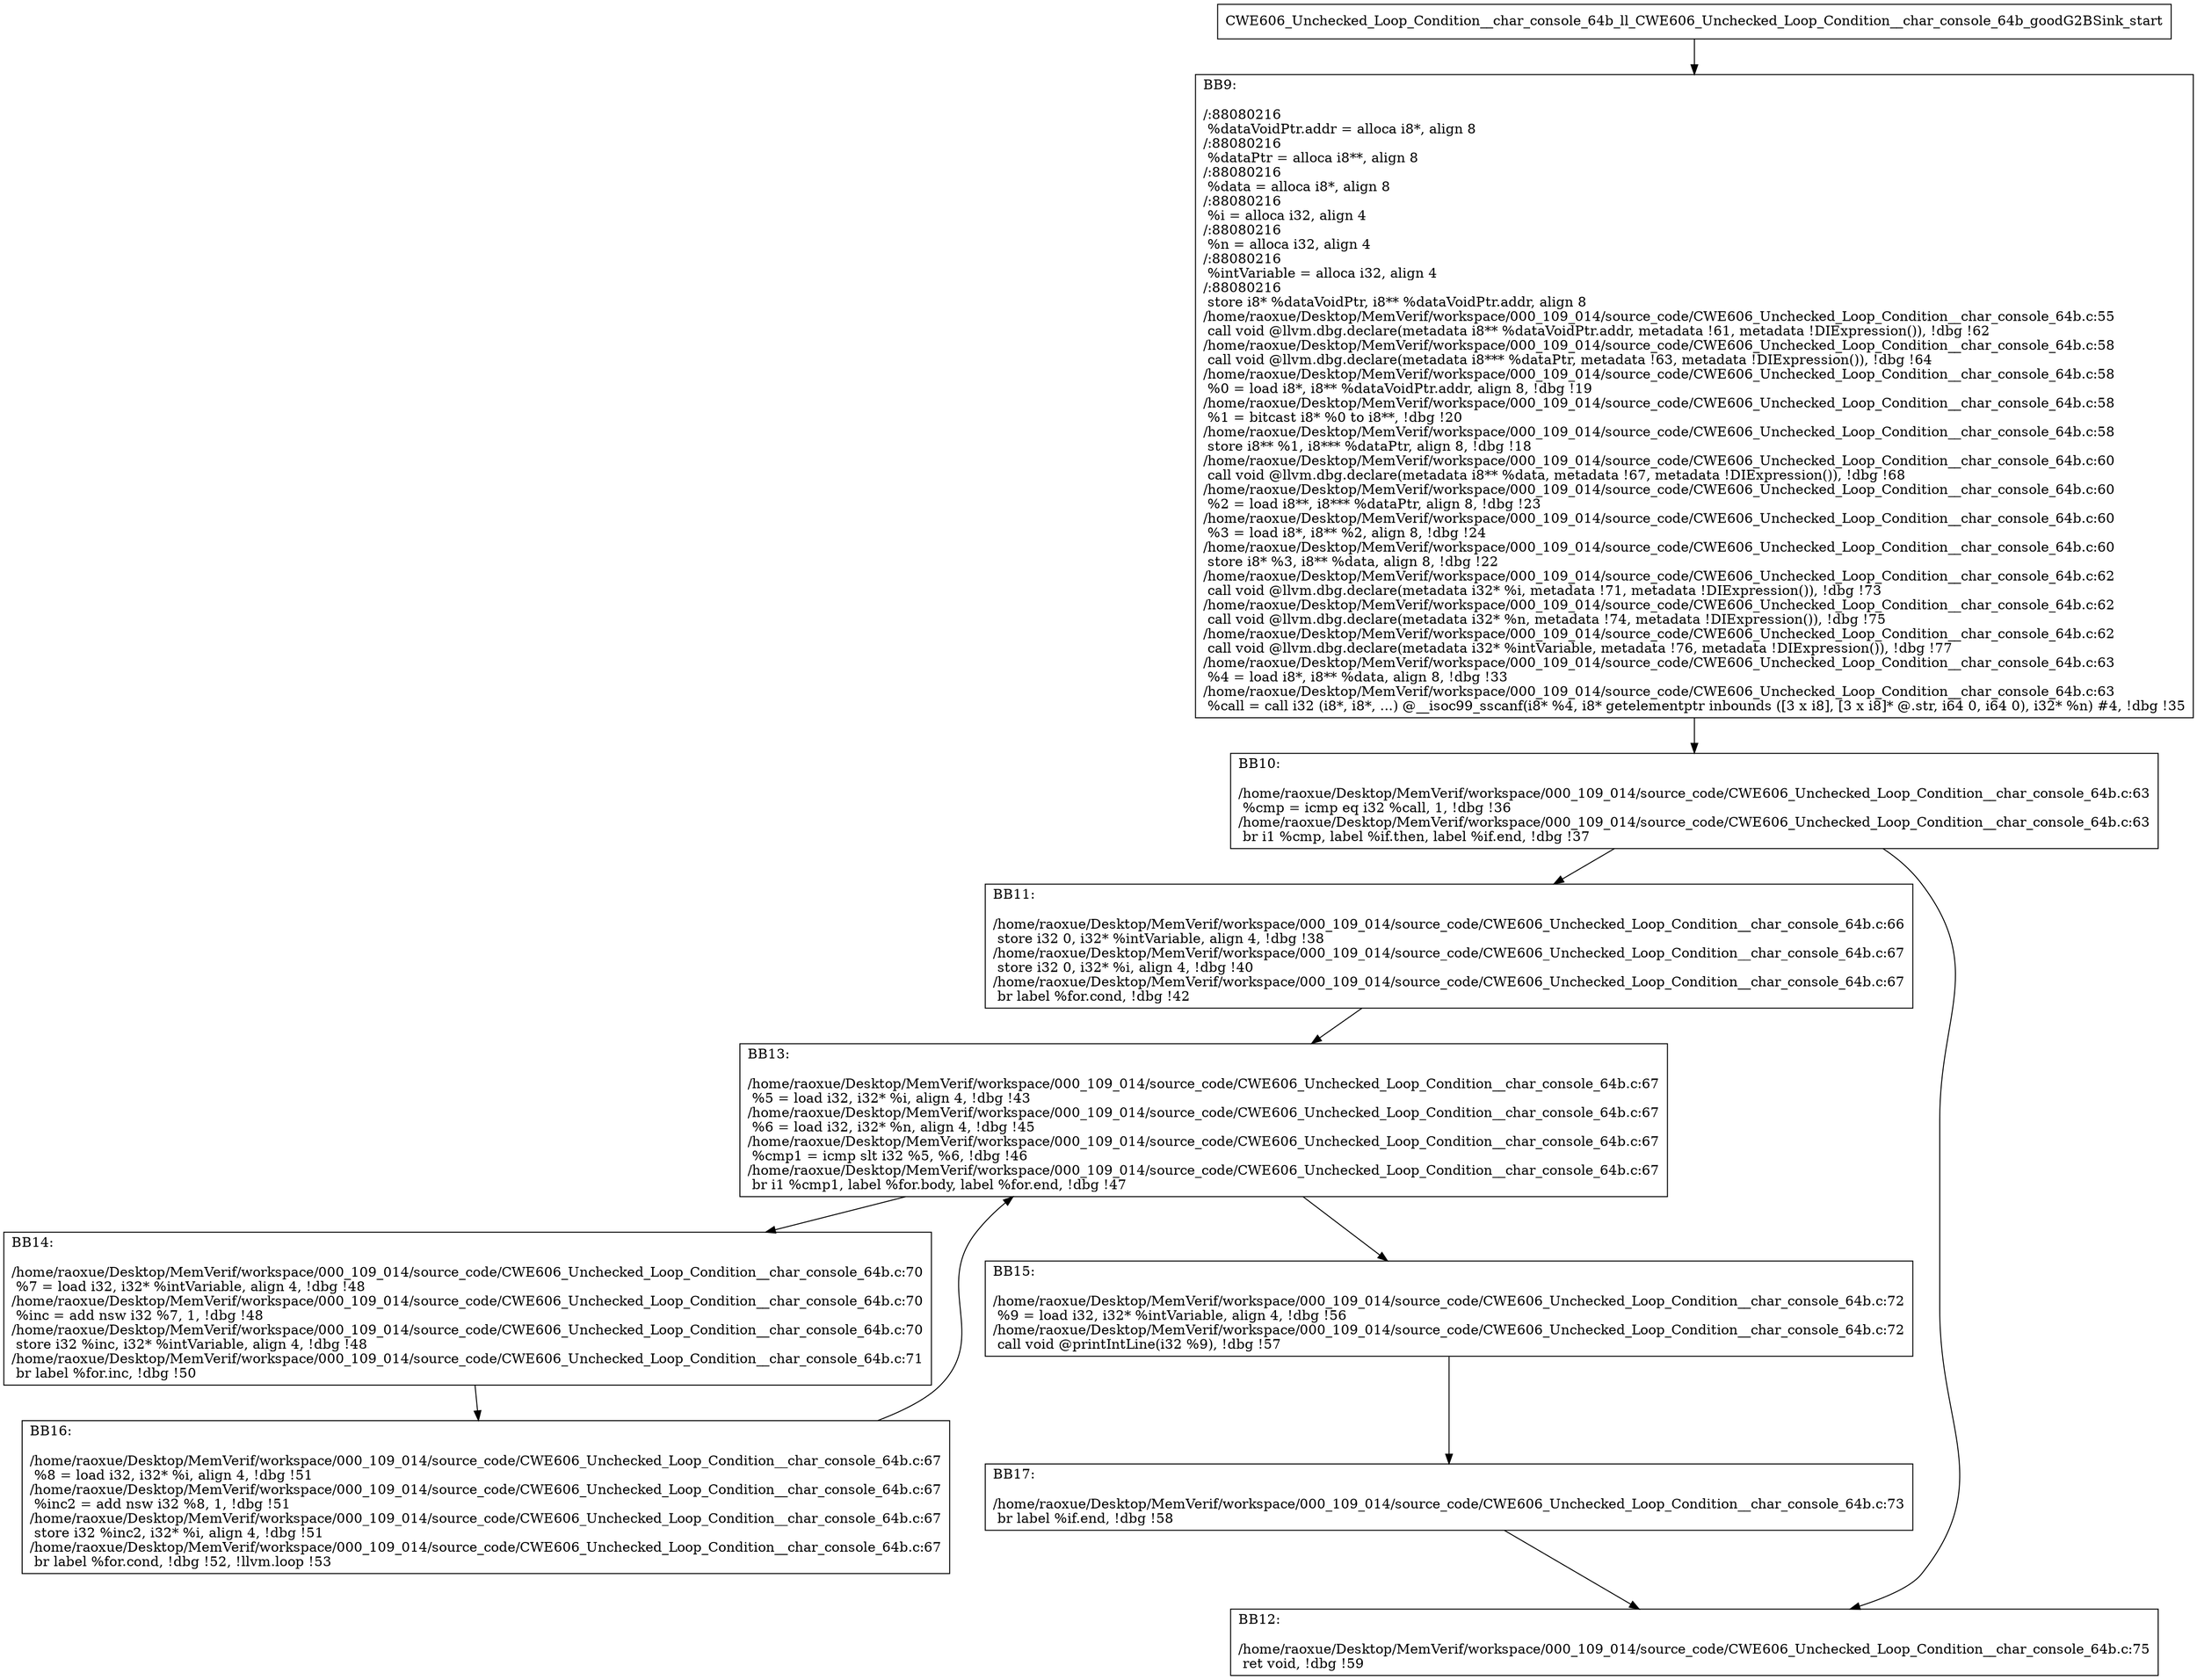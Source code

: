 digraph "CFG for'CWE606_Unchecked_Loop_Condition__char_console_64b_ll_CWE606_Unchecked_Loop_Condition__char_console_64b_goodG2BSink' function" {
	BBCWE606_Unchecked_Loop_Condition__char_console_64b_ll_CWE606_Unchecked_Loop_Condition__char_console_64b_goodG2BSink_start[shape=record,label="{CWE606_Unchecked_Loop_Condition__char_console_64b_ll_CWE606_Unchecked_Loop_Condition__char_console_64b_goodG2BSink_start}"];
	BBCWE606_Unchecked_Loop_Condition__char_console_64b_ll_CWE606_Unchecked_Loop_Condition__char_console_64b_goodG2BSink_start-> CWE606_Unchecked_Loop_Condition__char_console_64b_ll_CWE606_Unchecked_Loop_Condition__char_console_64b_goodG2BSinkBB9;
	CWE606_Unchecked_Loop_Condition__char_console_64b_ll_CWE606_Unchecked_Loop_Condition__char_console_64b_goodG2BSinkBB9 [shape=record, label="{BB9:\l\l/:88080216\l
  %dataVoidPtr.addr = alloca i8*, align 8\l
/:88080216\l
  %dataPtr = alloca i8**, align 8\l
/:88080216\l
  %data = alloca i8*, align 8\l
/:88080216\l
  %i = alloca i32, align 4\l
/:88080216\l
  %n = alloca i32, align 4\l
/:88080216\l
  %intVariable = alloca i32, align 4\l
/:88080216\l
  store i8* %dataVoidPtr, i8** %dataVoidPtr.addr, align 8\l
/home/raoxue/Desktop/MemVerif/workspace/000_109_014/source_code/CWE606_Unchecked_Loop_Condition__char_console_64b.c:55\l
  call void @llvm.dbg.declare(metadata i8** %dataVoidPtr.addr, metadata !61, metadata !DIExpression()), !dbg !62\l
/home/raoxue/Desktop/MemVerif/workspace/000_109_014/source_code/CWE606_Unchecked_Loop_Condition__char_console_64b.c:58\l
  call void @llvm.dbg.declare(metadata i8*** %dataPtr, metadata !63, metadata !DIExpression()), !dbg !64\l
/home/raoxue/Desktop/MemVerif/workspace/000_109_014/source_code/CWE606_Unchecked_Loop_Condition__char_console_64b.c:58\l
  %0 = load i8*, i8** %dataVoidPtr.addr, align 8, !dbg !19\l
/home/raoxue/Desktop/MemVerif/workspace/000_109_014/source_code/CWE606_Unchecked_Loop_Condition__char_console_64b.c:58\l
  %1 = bitcast i8* %0 to i8**, !dbg !20\l
/home/raoxue/Desktop/MemVerif/workspace/000_109_014/source_code/CWE606_Unchecked_Loop_Condition__char_console_64b.c:58\l
  store i8** %1, i8*** %dataPtr, align 8, !dbg !18\l
/home/raoxue/Desktop/MemVerif/workspace/000_109_014/source_code/CWE606_Unchecked_Loop_Condition__char_console_64b.c:60\l
  call void @llvm.dbg.declare(metadata i8** %data, metadata !67, metadata !DIExpression()), !dbg !68\l
/home/raoxue/Desktop/MemVerif/workspace/000_109_014/source_code/CWE606_Unchecked_Loop_Condition__char_console_64b.c:60\l
  %2 = load i8**, i8*** %dataPtr, align 8, !dbg !23\l
/home/raoxue/Desktop/MemVerif/workspace/000_109_014/source_code/CWE606_Unchecked_Loop_Condition__char_console_64b.c:60\l
  %3 = load i8*, i8** %2, align 8, !dbg !24\l
/home/raoxue/Desktop/MemVerif/workspace/000_109_014/source_code/CWE606_Unchecked_Loop_Condition__char_console_64b.c:60\l
  store i8* %3, i8** %data, align 8, !dbg !22\l
/home/raoxue/Desktop/MemVerif/workspace/000_109_014/source_code/CWE606_Unchecked_Loop_Condition__char_console_64b.c:62\l
  call void @llvm.dbg.declare(metadata i32* %i, metadata !71, metadata !DIExpression()), !dbg !73\l
/home/raoxue/Desktop/MemVerif/workspace/000_109_014/source_code/CWE606_Unchecked_Loop_Condition__char_console_64b.c:62\l
  call void @llvm.dbg.declare(metadata i32* %n, metadata !74, metadata !DIExpression()), !dbg !75\l
/home/raoxue/Desktop/MemVerif/workspace/000_109_014/source_code/CWE606_Unchecked_Loop_Condition__char_console_64b.c:62\l
  call void @llvm.dbg.declare(metadata i32* %intVariable, metadata !76, metadata !DIExpression()), !dbg !77\l
/home/raoxue/Desktop/MemVerif/workspace/000_109_014/source_code/CWE606_Unchecked_Loop_Condition__char_console_64b.c:63\l
  %4 = load i8*, i8** %data, align 8, !dbg !33\l
/home/raoxue/Desktop/MemVerif/workspace/000_109_014/source_code/CWE606_Unchecked_Loop_Condition__char_console_64b.c:63\l
  %call = call i32 (i8*, i8*, ...) @__isoc99_sscanf(i8* %4, i8* getelementptr inbounds ([3 x i8], [3 x i8]* @.str, i64 0, i64 0), i32* %n) #4, !dbg !35\l
}"];
	CWE606_Unchecked_Loop_Condition__char_console_64b_ll_CWE606_Unchecked_Loop_Condition__char_console_64b_goodG2BSinkBB9-> CWE606_Unchecked_Loop_Condition__char_console_64b_ll_CWE606_Unchecked_Loop_Condition__char_console_64b_goodG2BSinkBB10;
	CWE606_Unchecked_Loop_Condition__char_console_64b_ll_CWE606_Unchecked_Loop_Condition__char_console_64b_goodG2BSinkBB10 [shape=record, label="{BB10:\l\l/home/raoxue/Desktop/MemVerif/workspace/000_109_014/source_code/CWE606_Unchecked_Loop_Condition__char_console_64b.c:63\l
  %cmp = icmp eq i32 %call, 1, !dbg !36\l
/home/raoxue/Desktop/MemVerif/workspace/000_109_014/source_code/CWE606_Unchecked_Loop_Condition__char_console_64b.c:63\l
  br i1 %cmp, label %if.then, label %if.end, !dbg !37\l
}"];
	CWE606_Unchecked_Loop_Condition__char_console_64b_ll_CWE606_Unchecked_Loop_Condition__char_console_64b_goodG2BSinkBB10-> CWE606_Unchecked_Loop_Condition__char_console_64b_ll_CWE606_Unchecked_Loop_Condition__char_console_64b_goodG2BSinkBB11;
	CWE606_Unchecked_Loop_Condition__char_console_64b_ll_CWE606_Unchecked_Loop_Condition__char_console_64b_goodG2BSinkBB10-> CWE606_Unchecked_Loop_Condition__char_console_64b_ll_CWE606_Unchecked_Loop_Condition__char_console_64b_goodG2BSinkBB12;
	CWE606_Unchecked_Loop_Condition__char_console_64b_ll_CWE606_Unchecked_Loop_Condition__char_console_64b_goodG2BSinkBB11 [shape=record, label="{BB11:\l\l/home/raoxue/Desktop/MemVerif/workspace/000_109_014/source_code/CWE606_Unchecked_Loop_Condition__char_console_64b.c:66\l
  store i32 0, i32* %intVariable, align 4, !dbg !38\l
/home/raoxue/Desktop/MemVerif/workspace/000_109_014/source_code/CWE606_Unchecked_Loop_Condition__char_console_64b.c:67\l
  store i32 0, i32* %i, align 4, !dbg !40\l
/home/raoxue/Desktop/MemVerif/workspace/000_109_014/source_code/CWE606_Unchecked_Loop_Condition__char_console_64b.c:67\l
  br label %for.cond, !dbg !42\l
}"];
	CWE606_Unchecked_Loop_Condition__char_console_64b_ll_CWE606_Unchecked_Loop_Condition__char_console_64b_goodG2BSinkBB11-> CWE606_Unchecked_Loop_Condition__char_console_64b_ll_CWE606_Unchecked_Loop_Condition__char_console_64b_goodG2BSinkBB13;
	CWE606_Unchecked_Loop_Condition__char_console_64b_ll_CWE606_Unchecked_Loop_Condition__char_console_64b_goodG2BSinkBB13 [shape=record, label="{BB13:\l\l/home/raoxue/Desktop/MemVerif/workspace/000_109_014/source_code/CWE606_Unchecked_Loop_Condition__char_console_64b.c:67\l
  %5 = load i32, i32* %i, align 4, !dbg !43\l
/home/raoxue/Desktop/MemVerif/workspace/000_109_014/source_code/CWE606_Unchecked_Loop_Condition__char_console_64b.c:67\l
  %6 = load i32, i32* %n, align 4, !dbg !45\l
/home/raoxue/Desktop/MemVerif/workspace/000_109_014/source_code/CWE606_Unchecked_Loop_Condition__char_console_64b.c:67\l
  %cmp1 = icmp slt i32 %5, %6, !dbg !46\l
/home/raoxue/Desktop/MemVerif/workspace/000_109_014/source_code/CWE606_Unchecked_Loop_Condition__char_console_64b.c:67\l
  br i1 %cmp1, label %for.body, label %for.end, !dbg !47\l
}"];
	CWE606_Unchecked_Loop_Condition__char_console_64b_ll_CWE606_Unchecked_Loop_Condition__char_console_64b_goodG2BSinkBB13-> CWE606_Unchecked_Loop_Condition__char_console_64b_ll_CWE606_Unchecked_Loop_Condition__char_console_64b_goodG2BSinkBB14;
	CWE606_Unchecked_Loop_Condition__char_console_64b_ll_CWE606_Unchecked_Loop_Condition__char_console_64b_goodG2BSinkBB13-> CWE606_Unchecked_Loop_Condition__char_console_64b_ll_CWE606_Unchecked_Loop_Condition__char_console_64b_goodG2BSinkBB15;
	CWE606_Unchecked_Loop_Condition__char_console_64b_ll_CWE606_Unchecked_Loop_Condition__char_console_64b_goodG2BSinkBB14 [shape=record, label="{BB14:\l\l/home/raoxue/Desktop/MemVerif/workspace/000_109_014/source_code/CWE606_Unchecked_Loop_Condition__char_console_64b.c:70\l
  %7 = load i32, i32* %intVariable, align 4, !dbg !48\l
/home/raoxue/Desktop/MemVerif/workspace/000_109_014/source_code/CWE606_Unchecked_Loop_Condition__char_console_64b.c:70\l
  %inc = add nsw i32 %7, 1, !dbg !48\l
/home/raoxue/Desktop/MemVerif/workspace/000_109_014/source_code/CWE606_Unchecked_Loop_Condition__char_console_64b.c:70\l
  store i32 %inc, i32* %intVariable, align 4, !dbg !48\l
/home/raoxue/Desktop/MemVerif/workspace/000_109_014/source_code/CWE606_Unchecked_Loop_Condition__char_console_64b.c:71\l
  br label %for.inc, !dbg !50\l
}"];
	CWE606_Unchecked_Loop_Condition__char_console_64b_ll_CWE606_Unchecked_Loop_Condition__char_console_64b_goodG2BSinkBB14-> CWE606_Unchecked_Loop_Condition__char_console_64b_ll_CWE606_Unchecked_Loop_Condition__char_console_64b_goodG2BSinkBB16;
	CWE606_Unchecked_Loop_Condition__char_console_64b_ll_CWE606_Unchecked_Loop_Condition__char_console_64b_goodG2BSinkBB16 [shape=record, label="{BB16:\l\l/home/raoxue/Desktop/MemVerif/workspace/000_109_014/source_code/CWE606_Unchecked_Loop_Condition__char_console_64b.c:67\l
  %8 = load i32, i32* %i, align 4, !dbg !51\l
/home/raoxue/Desktop/MemVerif/workspace/000_109_014/source_code/CWE606_Unchecked_Loop_Condition__char_console_64b.c:67\l
  %inc2 = add nsw i32 %8, 1, !dbg !51\l
/home/raoxue/Desktop/MemVerif/workspace/000_109_014/source_code/CWE606_Unchecked_Loop_Condition__char_console_64b.c:67\l
  store i32 %inc2, i32* %i, align 4, !dbg !51\l
/home/raoxue/Desktop/MemVerif/workspace/000_109_014/source_code/CWE606_Unchecked_Loop_Condition__char_console_64b.c:67\l
  br label %for.cond, !dbg !52, !llvm.loop !53\l
}"];
	CWE606_Unchecked_Loop_Condition__char_console_64b_ll_CWE606_Unchecked_Loop_Condition__char_console_64b_goodG2BSinkBB16-> CWE606_Unchecked_Loop_Condition__char_console_64b_ll_CWE606_Unchecked_Loop_Condition__char_console_64b_goodG2BSinkBB13;
	CWE606_Unchecked_Loop_Condition__char_console_64b_ll_CWE606_Unchecked_Loop_Condition__char_console_64b_goodG2BSinkBB15 [shape=record, label="{BB15:\l\l/home/raoxue/Desktop/MemVerif/workspace/000_109_014/source_code/CWE606_Unchecked_Loop_Condition__char_console_64b.c:72\l
  %9 = load i32, i32* %intVariable, align 4, !dbg !56\l
/home/raoxue/Desktop/MemVerif/workspace/000_109_014/source_code/CWE606_Unchecked_Loop_Condition__char_console_64b.c:72\l
  call void @printIntLine(i32 %9), !dbg !57\l
}"];
	CWE606_Unchecked_Loop_Condition__char_console_64b_ll_CWE606_Unchecked_Loop_Condition__char_console_64b_goodG2BSinkBB15-> CWE606_Unchecked_Loop_Condition__char_console_64b_ll_CWE606_Unchecked_Loop_Condition__char_console_64b_goodG2BSinkBB17;
	CWE606_Unchecked_Loop_Condition__char_console_64b_ll_CWE606_Unchecked_Loop_Condition__char_console_64b_goodG2BSinkBB17 [shape=record, label="{BB17:\l\l/home/raoxue/Desktop/MemVerif/workspace/000_109_014/source_code/CWE606_Unchecked_Loop_Condition__char_console_64b.c:73\l
  br label %if.end, !dbg !58\l
}"];
	CWE606_Unchecked_Loop_Condition__char_console_64b_ll_CWE606_Unchecked_Loop_Condition__char_console_64b_goodG2BSinkBB17-> CWE606_Unchecked_Loop_Condition__char_console_64b_ll_CWE606_Unchecked_Loop_Condition__char_console_64b_goodG2BSinkBB12;
	CWE606_Unchecked_Loop_Condition__char_console_64b_ll_CWE606_Unchecked_Loop_Condition__char_console_64b_goodG2BSinkBB12 [shape=record, label="{BB12:\l\l/home/raoxue/Desktop/MemVerif/workspace/000_109_014/source_code/CWE606_Unchecked_Loop_Condition__char_console_64b.c:75\l
  ret void, !dbg !59\l
}"];
}
